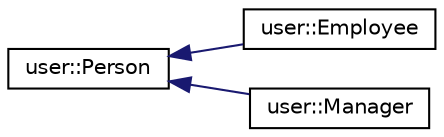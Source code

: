 digraph "Gráfico de Hierarquia de Classes"
{
  edge [fontname="Helvetica",fontsize="10",labelfontname="Helvetica",labelfontsize="10"];
  node [fontname="Helvetica",fontsize="10",shape=record];
  rankdir="LR";
  Node0 [label="user::Person",height=0.2,width=0.4,color="black", fillcolor="white", style="filled",URL="$classuser_1_1Person.html"];
  Node0 -> Node1 [dir="back",color="midnightblue",fontsize="10",style="solid",fontname="Helvetica"];
  Node1 [label="user::Employee",height=0.2,width=0.4,color="black", fillcolor="white", style="filled",URL="$classuser_1_1Employee.html"];
  Node0 -> Node2 [dir="back",color="midnightblue",fontsize="10",style="solid",fontname="Helvetica"];
  Node2 [label="user::Manager",height=0.2,width=0.4,color="black", fillcolor="white", style="filled",URL="$classuser_1_1Manager.html"];
}
